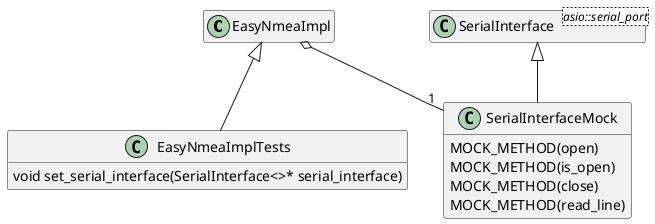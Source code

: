 @startuml
hide empty members

class EasyNmeaImpl

EasyNmeaImplTests : void set_serial_interface(SerialInterface<>* serial_interface)

SerialInterfaceMock : MOCK_METHOD(open)
SerialInterfaceMock : MOCK_METHOD(is_open)
SerialInterfaceMock : MOCK_METHOD(close)
SerialInterfaceMock : MOCK_METHOD(read_line)

class SerialInterface<asio::serial_port>

SerialInterface <|-- SerialInterfaceMock
EasyNmeaImpl o-- "1" SerialInterfaceMock
EasyNmeaImpl <|-- EasyNmeaImplTests
@enduml
